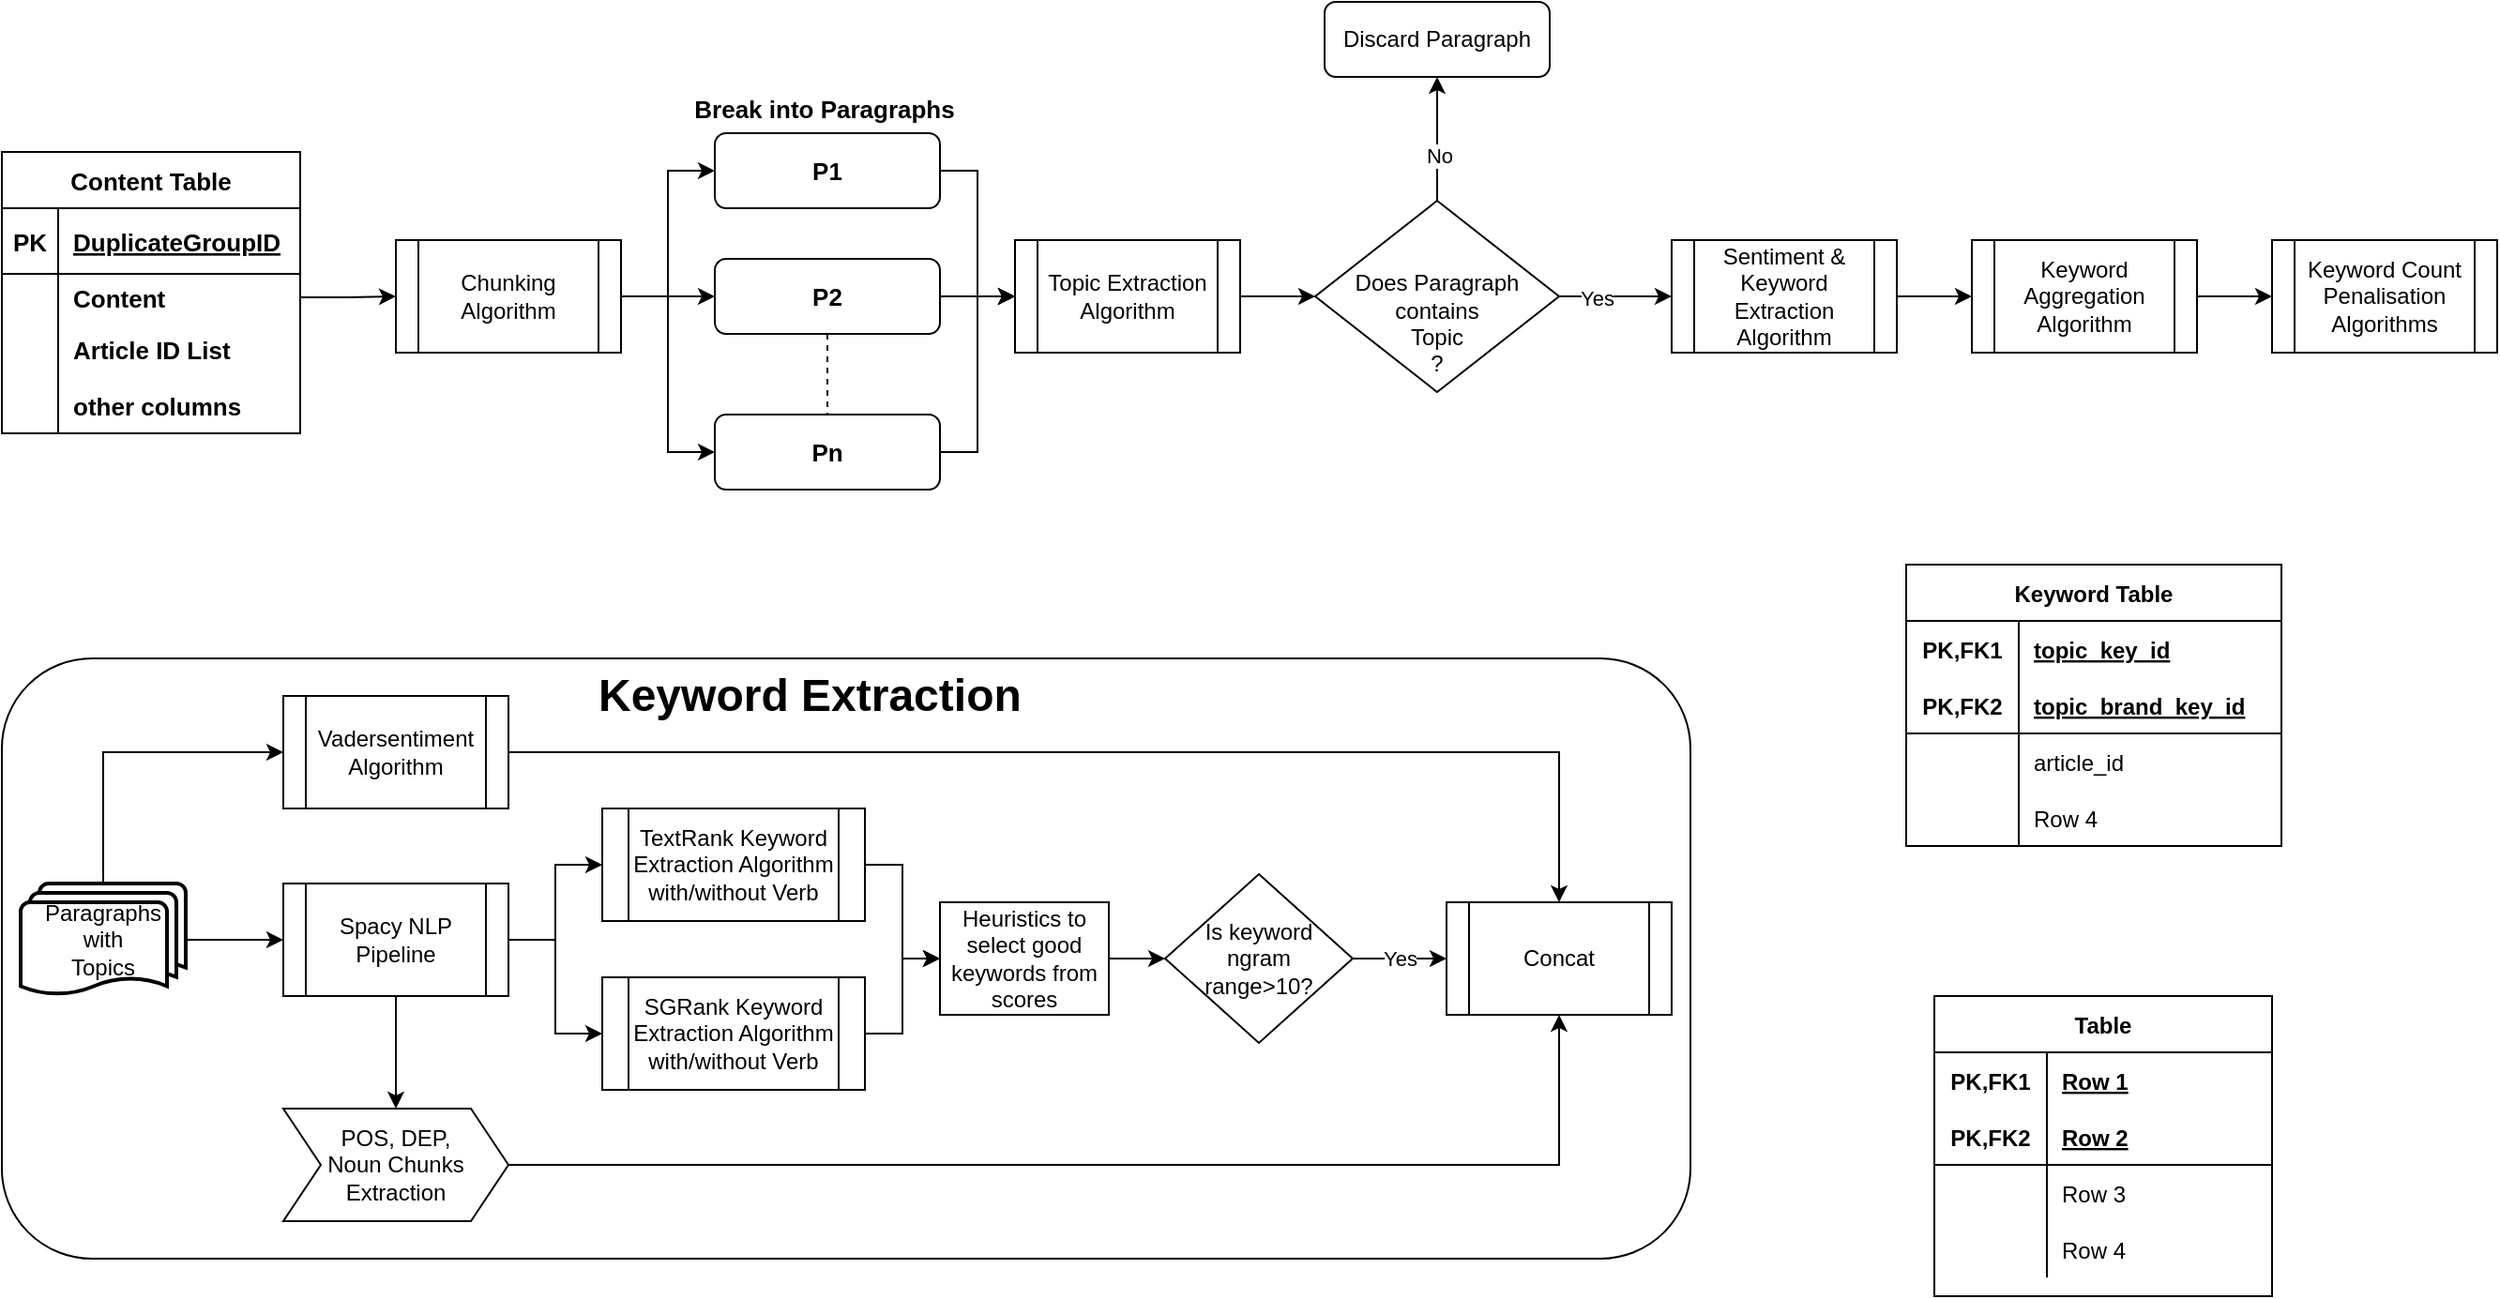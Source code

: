 <mxfile version="19.0.0" type="github">
  <diagram id="e7zzN5IPQSMmDOYIE2wS" name="Page-1">
    <mxGraphModel dx="3419" dy="1659" grid="1" gridSize="10" guides="1" tooltips="1" connect="1" arrows="1" fold="1" page="1" pageScale="1" pageWidth="850" pageHeight="1100" math="0" shadow="0">
      <root>
        <mxCell id="0" />
        <mxCell id="1" parent="0" />
        <mxCell id="L4XkyH18cuY4Jyip78m7-1" value="Content Table" style="shape=table;startSize=30;container=1;collapsible=1;childLayout=tableLayout;fixedRows=1;rowLines=0;fontStyle=1;align=center;resizeLast=1;fontSize=13;" vertex="1" parent="1">
          <mxGeometry x="-790" y="420" width="159" height="150" as="geometry" />
        </mxCell>
        <mxCell id="L4XkyH18cuY4Jyip78m7-2" value="" style="shape=tableRow;horizontal=0;startSize=0;swimlaneHead=0;swimlaneBody=0;fillColor=none;collapsible=0;dropTarget=0;points=[[0,0.5],[1,0.5]];portConstraint=eastwest;top=0;left=0;right=0;bottom=1;fontSize=13;fontStyle=1" vertex="1" parent="L4XkyH18cuY4Jyip78m7-1">
          <mxGeometry y="30" width="159" height="35" as="geometry" />
        </mxCell>
        <mxCell id="L4XkyH18cuY4Jyip78m7-3" value="PK" style="shape=partialRectangle;connectable=0;fillColor=none;top=0;left=0;bottom=0;right=0;fontStyle=1;overflow=hidden;fontSize=13;" vertex="1" parent="L4XkyH18cuY4Jyip78m7-2">
          <mxGeometry width="30" height="35" as="geometry">
            <mxRectangle width="30" height="35" as="alternateBounds" />
          </mxGeometry>
        </mxCell>
        <mxCell id="L4XkyH18cuY4Jyip78m7-4" value="DuplicateGroupID" style="shape=partialRectangle;connectable=0;fillColor=none;top=0;left=0;bottom=0;right=0;align=left;spacingLeft=6;fontStyle=5;overflow=hidden;fontSize=13;" vertex="1" parent="L4XkyH18cuY4Jyip78m7-2">
          <mxGeometry x="30" width="129" height="35" as="geometry">
            <mxRectangle width="129" height="35" as="alternateBounds" />
          </mxGeometry>
        </mxCell>
        <mxCell id="L4XkyH18cuY4Jyip78m7-5" value="" style="shape=tableRow;horizontal=0;startSize=0;swimlaneHead=0;swimlaneBody=0;fillColor=none;collapsible=0;dropTarget=0;points=[[0,0.5],[1,0.5]];portConstraint=eastwest;top=0;left=0;right=0;bottom=0;fontSize=13;fontStyle=1" vertex="1" parent="L4XkyH18cuY4Jyip78m7-1">
          <mxGeometry y="65" width="159" height="25" as="geometry" />
        </mxCell>
        <mxCell id="L4XkyH18cuY4Jyip78m7-6" value="" style="shape=partialRectangle;connectable=0;fillColor=none;top=0;left=0;bottom=0;right=0;editable=1;overflow=hidden;fontSize=13;fontStyle=1" vertex="1" parent="L4XkyH18cuY4Jyip78m7-5">
          <mxGeometry width="30" height="25" as="geometry">
            <mxRectangle width="30" height="25" as="alternateBounds" />
          </mxGeometry>
        </mxCell>
        <mxCell id="L4XkyH18cuY4Jyip78m7-7" value="Content " style="shape=partialRectangle;connectable=0;fillColor=none;top=0;left=0;bottom=0;right=0;align=left;spacingLeft=6;overflow=hidden;fontSize=13;fontStyle=1" vertex="1" parent="L4XkyH18cuY4Jyip78m7-5">
          <mxGeometry x="30" width="129" height="25" as="geometry">
            <mxRectangle width="129" height="25" as="alternateBounds" />
          </mxGeometry>
        </mxCell>
        <mxCell id="L4XkyH18cuY4Jyip78m7-8" value="" style="shape=tableRow;horizontal=0;startSize=0;swimlaneHead=0;swimlaneBody=0;fillColor=none;collapsible=0;dropTarget=0;points=[[0,0.5],[1,0.5]];portConstraint=eastwest;top=0;left=0;right=0;bottom=0;fontSize=13;fontStyle=1" vertex="1" parent="L4XkyH18cuY4Jyip78m7-1">
          <mxGeometry y="90" width="159" height="30" as="geometry" />
        </mxCell>
        <mxCell id="L4XkyH18cuY4Jyip78m7-9" value="" style="shape=partialRectangle;connectable=0;fillColor=none;top=0;left=0;bottom=0;right=0;editable=1;overflow=hidden;fontSize=13;fontStyle=1" vertex="1" parent="L4XkyH18cuY4Jyip78m7-8">
          <mxGeometry width="30" height="30" as="geometry">
            <mxRectangle width="30" height="30" as="alternateBounds" />
          </mxGeometry>
        </mxCell>
        <mxCell id="L4XkyH18cuY4Jyip78m7-10" value="Article ID List" style="shape=partialRectangle;connectable=0;fillColor=none;top=0;left=0;bottom=0;right=0;align=left;spacingLeft=6;overflow=hidden;fontSize=13;fontStyle=1" vertex="1" parent="L4XkyH18cuY4Jyip78m7-8">
          <mxGeometry x="30" width="129" height="30" as="geometry">
            <mxRectangle width="129" height="30" as="alternateBounds" />
          </mxGeometry>
        </mxCell>
        <mxCell id="L4XkyH18cuY4Jyip78m7-11" value="" style="shape=tableRow;horizontal=0;startSize=0;swimlaneHead=0;swimlaneBody=0;fillColor=none;collapsible=0;dropTarget=0;points=[[0,0.5],[1,0.5]];portConstraint=eastwest;top=0;left=0;right=0;bottom=0;fontSize=13;fontStyle=1" vertex="1" parent="L4XkyH18cuY4Jyip78m7-1">
          <mxGeometry y="120" width="159" height="30" as="geometry" />
        </mxCell>
        <mxCell id="L4XkyH18cuY4Jyip78m7-12" value="" style="shape=partialRectangle;connectable=0;fillColor=none;top=0;left=0;bottom=0;right=0;editable=1;overflow=hidden;fontSize=13;fontStyle=1" vertex="1" parent="L4XkyH18cuY4Jyip78m7-11">
          <mxGeometry width="30" height="30" as="geometry">
            <mxRectangle width="30" height="30" as="alternateBounds" />
          </mxGeometry>
        </mxCell>
        <mxCell id="L4XkyH18cuY4Jyip78m7-13" value="other columns" style="shape=partialRectangle;connectable=0;fillColor=none;top=0;left=0;bottom=0;right=0;align=left;spacingLeft=6;overflow=hidden;fontSize=13;fontStyle=1" vertex="1" parent="L4XkyH18cuY4Jyip78m7-11">
          <mxGeometry x="30" width="129" height="30" as="geometry">
            <mxRectangle width="129" height="30" as="alternateBounds" />
          </mxGeometry>
        </mxCell>
        <mxCell id="L4XkyH18cuY4Jyip78m7-14" style="edgeStyle=orthogonalEdgeStyle;rounded=0;orthogonalLoop=1;jettySize=auto;html=1;exitX=1;exitY=0.5;exitDx=0;exitDy=0;fontSize=13;fontStyle=1" edge="1" parent="L4XkyH18cuY4Jyip78m7-1" source="L4XkyH18cuY4Jyip78m7-2" target="L4XkyH18cuY4Jyip78m7-2">
          <mxGeometry relative="1" as="geometry" />
        </mxCell>
        <mxCell id="L4XkyH18cuY4Jyip78m7-23" style="edgeStyle=orthogonalEdgeStyle;rounded=0;orthogonalLoop=1;jettySize=auto;html=1;exitX=1;exitY=0.5;exitDx=0;exitDy=0;" edge="1" parent="1" source="L4XkyH18cuY4Jyip78m7-15" target="L4XkyH18cuY4Jyip78m7-20">
          <mxGeometry relative="1" as="geometry" />
        </mxCell>
        <mxCell id="L4XkyH18cuY4Jyip78m7-32" style="edgeStyle=orthogonalEdgeStyle;rounded=0;orthogonalLoop=1;jettySize=auto;html=1;exitX=1;exitY=0.5;exitDx=0;exitDy=0;entryX=0;entryY=0.5;entryDx=0;entryDy=0;endArrow=classic;endFill=1;" edge="1" parent="1" source="L4XkyH18cuY4Jyip78m7-15" target="L4XkyH18cuY4Jyip78m7-19">
          <mxGeometry relative="1" as="geometry" />
        </mxCell>
        <mxCell id="L4XkyH18cuY4Jyip78m7-33" style="edgeStyle=orthogonalEdgeStyle;rounded=0;orthogonalLoop=1;jettySize=auto;html=1;exitX=1;exitY=0.5;exitDx=0;exitDy=0;entryX=0;entryY=0.5;entryDx=0;entryDy=0;endArrow=classic;endFill=1;" edge="1" parent="1" source="L4XkyH18cuY4Jyip78m7-15" target="L4XkyH18cuY4Jyip78m7-21">
          <mxGeometry relative="1" as="geometry" />
        </mxCell>
        <mxCell id="L4XkyH18cuY4Jyip78m7-15" value="Chunking Algorithm" style="shape=process;whiteSpace=wrap;html=1;backgroundOutline=1;" vertex="1" parent="1">
          <mxGeometry x="-580" y="467" width="120" height="60" as="geometry" />
        </mxCell>
        <mxCell id="L4XkyH18cuY4Jyip78m7-18" style="edgeStyle=orthogonalEdgeStyle;rounded=0;orthogonalLoop=1;jettySize=auto;html=1;exitX=1;exitY=0.5;exitDx=0;exitDy=0;" edge="1" parent="1" source="L4XkyH18cuY4Jyip78m7-5" target="L4XkyH18cuY4Jyip78m7-15">
          <mxGeometry relative="1" as="geometry" />
        </mxCell>
        <mxCell id="L4XkyH18cuY4Jyip78m7-26" style="edgeStyle=orthogonalEdgeStyle;rounded=0;orthogonalLoop=1;jettySize=auto;html=1;exitX=1;exitY=0.5;exitDx=0;exitDy=0;entryX=0;entryY=0.5;entryDx=0;entryDy=0;endArrow=classic;endFill=1;" edge="1" parent="1" source="L4XkyH18cuY4Jyip78m7-19" target="L4XkyH18cuY4Jyip78m7-25">
          <mxGeometry relative="1" as="geometry" />
        </mxCell>
        <mxCell id="L4XkyH18cuY4Jyip78m7-19" value="P1" style="rounded=1;whiteSpace=wrap;html=1;fontStyle=1;fontSize=13;" vertex="1" parent="1">
          <mxGeometry x="-410" y="410" width="120" height="40" as="geometry" />
        </mxCell>
        <mxCell id="L4XkyH18cuY4Jyip78m7-24" style="edgeStyle=orthogonalEdgeStyle;rounded=0;orthogonalLoop=1;jettySize=auto;html=1;exitX=0.5;exitY=1;exitDx=0;exitDy=0;entryX=0.5;entryY=0;entryDx=0;entryDy=0;dashed=1;endArrow=none;endFill=0;" edge="1" parent="1" source="L4XkyH18cuY4Jyip78m7-20" target="L4XkyH18cuY4Jyip78m7-21">
          <mxGeometry relative="1" as="geometry" />
        </mxCell>
        <mxCell id="L4XkyH18cuY4Jyip78m7-27" style="edgeStyle=orthogonalEdgeStyle;rounded=0;orthogonalLoop=1;jettySize=auto;html=1;exitX=1;exitY=0.5;exitDx=0;exitDy=0;entryX=0;entryY=0.5;entryDx=0;entryDy=0;endArrow=classic;endFill=1;" edge="1" parent="1" source="L4XkyH18cuY4Jyip78m7-20" target="L4XkyH18cuY4Jyip78m7-25">
          <mxGeometry relative="1" as="geometry" />
        </mxCell>
        <mxCell id="L4XkyH18cuY4Jyip78m7-20" value="P2" style="rounded=1;whiteSpace=wrap;html=1;fontStyle=1;fontSize=13;" vertex="1" parent="1">
          <mxGeometry x="-410" y="477" width="120" height="40" as="geometry" />
        </mxCell>
        <mxCell id="L4XkyH18cuY4Jyip78m7-28" style="edgeStyle=orthogonalEdgeStyle;rounded=0;orthogonalLoop=1;jettySize=auto;html=1;exitX=1;exitY=0.5;exitDx=0;exitDy=0;entryX=0;entryY=0.5;entryDx=0;entryDy=0;endArrow=classic;endFill=1;" edge="1" parent="1" source="L4XkyH18cuY4Jyip78m7-21" target="L4XkyH18cuY4Jyip78m7-25">
          <mxGeometry relative="1" as="geometry" />
        </mxCell>
        <mxCell id="L4XkyH18cuY4Jyip78m7-21" value="Pn" style="rounded=1;whiteSpace=wrap;html=1;fontStyle=1;fontSize=13;" vertex="1" parent="1">
          <mxGeometry x="-410" y="560" width="120" height="40" as="geometry" />
        </mxCell>
        <mxCell id="L4XkyH18cuY4Jyip78m7-22" value="&lt;font style=&quot;font-size: 13px;&quot;&gt;Break into Paragraphs&lt;/font&gt;" style="edgeLabel;html=1;align=center;verticalAlign=middle;resizable=0;points=[];fontStyle=1" vertex="1" connectable="0" parent="1">
          <mxGeometry x="-350" y="370" as="geometry">
            <mxPoint x="-2" y="27" as="offset" />
          </mxGeometry>
        </mxCell>
        <mxCell id="L4XkyH18cuY4Jyip78m7-31" style="edgeStyle=orthogonalEdgeStyle;rounded=0;orthogonalLoop=1;jettySize=auto;html=1;exitX=1;exitY=0.5;exitDx=0;exitDy=0;entryX=0;entryY=0.5;entryDx=0;entryDy=0;endArrow=classic;endFill=1;" edge="1" parent="1" source="L4XkyH18cuY4Jyip78m7-25" target="L4XkyH18cuY4Jyip78m7-30">
          <mxGeometry relative="1" as="geometry" />
        </mxCell>
        <mxCell id="L4XkyH18cuY4Jyip78m7-25" value="Topic Extraction Algorithm" style="shape=process;whiteSpace=wrap;html=1;backgroundOutline=1;" vertex="1" parent="1">
          <mxGeometry x="-250" y="467" width="120" height="60" as="geometry" />
        </mxCell>
        <mxCell id="L4XkyH18cuY4Jyip78m7-36" style="edgeStyle=orthogonalEdgeStyle;rounded=0;orthogonalLoop=1;jettySize=auto;html=1;exitX=0.5;exitY=0;exitDx=0;exitDy=0;entryX=0.5;entryY=1;entryDx=0;entryDy=0;endArrow=classic;endFill=1;" edge="1" parent="1" source="L4XkyH18cuY4Jyip78m7-30" target="L4XkyH18cuY4Jyip78m7-35">
          <mxGeometry relative="1" as="geometry" />
        </mxCell>
        <mxCell id="L4XkyH18cuY4Jyip78m7-37" value="No" style="edgeLabel;html=1;align=center;verticalAlign=middle;resizable=0;points=[];" vertex="1" connectable="0" parent="L4XkyH18cuY4Jyip78m7-36">
          <mxGeometry x="-0.273" y="-1" relative="1" as="geometry">
            <mxPoint as="offset" />
          </mxGeometry>
        </mxCell>
        <mxCell id="L4XkyH18cuY4Jyip78m7-39" style="edgeStyle=orthogonalEdgeStyle;rounded=0;orthogonalLoop=1;jettySize=auto;html=1;exitX=1;exitY=0.5;exitDx=0;exitDy=0;entryX=0;entryY=0.5;entryDx=0;entryDy=0;endArrow=classic;endFill=1;" edge="1" parent="1" source="L4XkyH18cuY4Jyip78m7-30" target="L4XkyH18cuY4Jyip78m7-38">
          <mxGeometry relative="1" as="geometry" />
        </mxCell>
        <mxCell id="L4XkyH18cuY4Jyip78m7-56" value="Yes" style="edgeLabel;html=1;align=center;verticalAlign=middle;resizable=0;points=[];" vertex="1" connectable="0" parent="L4XkyH18cuY4Jyip78m7-39">
          <mxGeometry x="-0.333" y="-1" relative="1" as="geometry">
            <mxPoint as="offset" />
          </mxGeometry>
        </mxCell>
        <mxCell id="L4XkyH18cuY4Jyip78m7-30" value="&lt;br&gt;&lt;br&gt;Does Paragraph&lt;br&gt;contains&lt;br&gt;Topic&lt;br&gt;?" style="rhombus;whiteSpace=wrap;html=1;" vertex="1" parent="1">
          <mxGeometry x="-90" y="446" width="130" height="102" as="geometry" />
        </mxCell>
        <mxCell id="L4XkyH18cuY4Jyip78m7-35" value="Discard Paragraph" style="rounded=1;whiteSpace=wrap;html=1;" vertex="1" parent="1">
          <mxGeometry x="-85" y="340" width="120" height="40" as="geometry" />
        </mxCell>
        <mxCell id="L4XkyH18cuY4Jyip78m7-129" style="edgeStyle=orthogonalEdgeStyle;rounded=0;orthogonalLoop=1;jettySize=auto;html=1;exitX=1;exitY=0.5;exitDx=0;exitDy=0;entryX=0;entryY=0.5;entryDx=0;entryDy=0;endArrow=classic;endFill=1;" edge="1" parent="1" source="L4XkyH18cuY4Jyip78m7-38" target="L4XkyH18cuY4Jyip78m7-99">
          <mxGeometry relative="1" as="geometry" />
        </mxCell>
        <mxCell id="L4XkyH18cuY4Jyip78m7-38" value="Sentiment &amp;amp; Keyword Extraction&lt;br&gt;Algorithm" style="shape=process;whiteSpace=wrap;html=1;backgroundOutline=1;" vertex="1" parent="1">
          <mxGeometry x="100" y="467" width="120" height="60" as="geometry" />
        </mxCell>
        <mxCell id="L4XkyH18cuY4Jyip78m7-54" value="" style="rounded=1;whiteSpace=wrap;html=1;" vertex="1" parent="1">
          <mxGeometry x="-790" y="690" width="900" height="320" as="geometry" />
        </mxCell>
        <mxCell id="L4XkyH18cuY4Jyip78m7-65" style="edgeStyle=orthogonalEdgeStyle;rounded=0;orthogonalLoop=1;jettySize=auto;html=1;exitX=0.5;exitY=0;exitDx=0;exitDy=0;exitPerimeter=0;entryX=0;entryY=0.5;entryDx=0;entryDy=0;endArrow=classic;endFill=1;" edge="1" parent="1" source="L4XkyH18cuY4Jyip78m7-57" target="L4XkyH18cuY4Jyip78m7-64">
          <mxGeometry relative="1" as="geometry" />
        </mxCell>
        <mxCell id="L4XkyH18cuY4Jyip78m7-78" style="edgeStyle=orthogonalEdgeStyle;rounded=0;orthogonalLoop=1;jettySize=auto;html=1;exitX=1;exitY=0.5;exitDx=0;exitDy=0;exitPerimeter=0;endArrow=classic;endFill=1;" edge="1" parent="1" source="L4XkyH18cuY4Jyip78m7-57" target="L4XkyH18cuY4Jyip78m7-66">
          <mxGeometry relative="1" as="geometry" />
        </mxCell>
        <mxCell id="L4XkyH18cuY4Jyip78m7-57" value="Paragraphs with&lt;br&gt;Topics" style="strokeWidth=2;html=1;shape=mxgraph.flowchart.multi-document;whiteSpace=wrap;" vertex="1" parent="1">
          <mxGeometry x="-780" y="810" width="88" height="60" as="geometry" />
        </mxCell>
        <mxCell id="L4XkyH18cuY4Jyip78m7-109" style="edgeStyle=orthogonalEdgeStyle;rounded=0;orthogonalLoop=1;jettySize=auto;html=1;exitX=1;exitY=0.5;exitDx=0;exitDy=0;entryX=0.5;entryY=0;entryDx=0;entryDy=0;endArrow=classic;endFill=1;" edge="1" parent="1" source="L4XkyH18cuY4Jyip78m7-64" target="L4XkyH18cuY4Jyip78m7-105">
          <mxGeometry relative="1" as="geometry" />
        </mxCell>
        <mxCell id="L4XkyH18cuY4Jyip78m7-64" value="&lt;span style=&quot;&quot;&gt;Vadersentiment&lt;/span&gt;&lt;br style=&quot;&quot;&gt;&lt;span style=&quot;&quot;&gt;Algorithm&lt;/span&gt;" style="shape=process;whiteSpace=wrap;html=1;backgroundOutline=1;" vertex="1" parent="1">
          <mxGeometry x="-640" y="710" width="120" height="60" as="geometry" />
        </mxCell>
        <mxCell id="L4XkyH18cuY4Jyip78m7-79" style="edgeStyle=orthogonalEdgeStyle;rounded=0;orthogonalLoop=1;jettySize=auto;html=1;exitX=1;exitY=0.5;exitDx=0;exitDy=0;entryX=0;entryY=0.5;entryDx=0;entryDy=0;endArrow=classic;endFill=1;" edge="1" parent="1" source="L4XkyH18cuY4Jyip78m7-66" target="L4XkyH18cuY4Jyip78m7-69">
          <mxGeometry relative="1" as="geometry" />
        </mxCell>
        <mxCell id="L4XkyH18cuY4Jyip78m7-81" style="edgeStyle=orthogonalEdgeStyle;rounded=0;orthogonalLoop=1;jettySize=auto;html=1;exitX=1;exitY=0.5;exitDx=0;exitDy=0;endArrow=classic;endFill=1;" edge="1" parent="1" source="L4XkyH18cuY4Jyip78m7-66" target="L4XkyH18cuY4Jyip78m7-80">
          <mxGeometry relative="1" as="geometry" />
        </mxCell>
        <mxCell id="L4XkyH18cuY4Jyip78m7-85" style="edgeStyle=orthogonalEdgeStyle;rounded=0;orthogonalLoop=1;jettySize=auto;html=1;exitX=0.5;exitY=1;exitDx=0;exitDy=0;entryX=0.5;entryY=0;entryDx=0;entryDy=0;endArrow=classic;endFill=1;" edge="1" parent="1" source="L4XkyH18cuY4Jyip78m7-66" target="L4XkyH18cuY4Jyip78m7-74">
          <mxGeometry relative="1" as="geometry" />
        </mxCell>
        <mxCell id="L4XkyH18cuY4Jyip78m7-66" value="Spacy NLP&lt;br&gt;Pipeline" style="shape=process;whiteSpace=wrap;html=1;backgroundOutline=1;" vertex="1" parent="1">
          <mxGeometry x="-640" y="810" width="120" height="60" as="geometry" />
        </mxCell>
        <mxCell id="L4XkyH18cuY4Jyip78m7-84" style="edgeStyle=orthogonalEdgeStyle;rounded=0;orthogonalLoop=1;jettySize=auto;html=1;exitX=1;exitY=0.5;exitDx=0;exitDy=0;endArrow=classic;endFill=1;" edge="1" parent="1" source="L4XkyH18cuY4Jyip78m7-69" target="L4XkyH18cuY4Jyip78m7-82">
          <mxGeometry relative="1" as="geometry" />
        </mxCell>
        <mxCell id="L4XkyH18cuY4Jyip78m7-69" value="TextRank Keyword Extraction Algorithm&lt;br&gt;with/without Verb" style="shape=process;whiteSpace=wrap;html=1;backgroundOutline=1;" vertex="1" parent="1">
          <mxGeometry x="-470" y="770" width="140" height="60" as="geometry" />
        </mxCell>
        <mxCell id="L4XkyH18cuY4Jyip78m7-108" style="edgeStyle=orthogonalEdgeStyle;rounded=0;orthogonalLoop=1;jettySize=auto;html=1;exitX=1;exitY=0.5;exitDx=0;exitDy=0;entryX=0.5;entryY=1;entryDx=0;entryDy=0;endArrow=classic;endFill=1;" edge="1" parent="1" source="L4XkyH18cuY4Jyip78m7-74" target="L4XkyH18cuY4Jyip78m7-105">
          <mxGeometry relative="1" as="geometry" />
        </mxCell>
        <mxCell id="L4XkyH18cuY4Jyip78m7-74" value="POS, DEP, &lt;br&gt;Noun Chunks&lt;br&gt;Extraction" style="shape=step;perimeter=stepPerimeter;whiteSpace=wrap;html=1;fixedSize=1;" vertex="1" parent="1">
          <mxGeometry x="-640" y="930" width="120" height="60" as="geometry" />
        </mxCell>
        <mxCell id="L4XkyH18cuY4Jyip78m7-83" style="edgeStyle=orthogonalEdgeStyle;rounded=0;orthogonalLoop=1;jettySize=auto;html=1;exitX=1;exitY=0.5;exitDx=0;exitDy=0;entryX=0;entryY=0.5;entryDx=0;entryDy=0;endArrow=classic;endFill=1;" edge="1" parent="1" source="L4XkyH18cuY4Jyip78m7-80" target="L4XkyH18cuY4Jyip78m7-82">
          <mxGeometry relative="1" as="geometry" />
        </mxCell>
        <mxCell id="L4XkyH18cuY4Jyip78m7-80" value="&lt;span style=&quot;&quot;&gt;SGRank Keyword Extraction Algorithm&lt;/span&gt;&lt;br style=&quot;&quot;&gt;&lt;span style=&quot;&quot;&gt;with/without Verb&lt;/span&gt;" style="shape=process;whiteSpace=wrap;html=1;backgroundOutline=1;" vertex="1" parent="1">
          <mxGeometry x="-470" y="860" width="140" height="60" as="geometry" />
        </mxCell>
        <mxCell id="L4XkyH18cuY4Jyip78m7-102" style="edgeStyle=orthogonalEdgeStyle;rounded=0;orthogonalLoop=1;jettySize=auto;html=1;exitX=1;exitY=0.5;exitDx=0;exitDy=0;entryX=0;entryY=0.5;entryDx=0;entryDy=0;endArrow=classic;endFill=1;" edge="1" parent="1" source="L4XkyH18cuY4Jyip78m7-82" target="L4XkyH18cuY4Jyip78m7-101">
          <mxGeometry relative="1" as="geometry" />
        </mxCell>
        <mxCell id="L4XkyH18cuY4Jyip78m7-82" value="Heuristics to select good keywords from scores" style="whiteSpace=wrap;html=1;" vertex="1" parent="1">
          <mxGeometry x="-290" y="820" width="90" height="60" as="geometry" />
        </mxCell>
        <mxCell id="L4XkyH18cuY4Jyip78m7-128" style="edgeStyle=orthogonalEdgeStyle;rounded=0;orthogonalLoop=1;jettySize=auto;html=1;exitX=1;exitY=0.5;exitDx=0;exitDy=0;entryX=0;entryY=0.5;entryDx=0;entryDy=0;endArrow=classic;endFill=1;" edge="1" parent="1" source="L4XkyH18cuY4Jyip78m7-99" target="L4XkyH18cuY4Jyip78m7-127">
          <mxGeometry relative="1" as="geometry" />
        </mxCell>
        <mxCell id="L4XkyH18cuY4Jyip78m7-99" value="Keyword Aggregation Algorithm" style="shape=process;whiteSpace=wrap;html=1;backgroundOutline=1;" vertex="1" parent="1">
          <mxGeometry x="260" y="467" width="120" height="60" as="geometry" />
        </mxCell>
        <mxCell id="L4XkyH18cuY4Jyip78m7-106" style="edgeStyle=orthogonalEdgeStyle;rounded=0;orthogonalLoop=1;jettySize=auto;html=1;exitX=1;exitY=0.5;exitDx=0;exitDy=0;entryX=0;entryY=0.5;entryDx=0;entryDy=0;endArrow=classic;endFill=1;" edge="1" parent="1" source="L4XkyH18cuY4Jyip78m7-101" target="L4XkyH18cuY4Jyip78m7-105">
          <mxGeometry relative="1" as="geometry" />
        </mxCell>
        <mxCell id="L4XkyH18cuY4Jyip78m7-107" value="Yes" style="edgeLabel;html=1;align=center;verticalAlign=middle;resizable=0;points=[];" vertex="1" connectable="0" parent="L4XkyH18cuY4Jyip78m7-106">
          <mxGeometry relative="1" as="geometry">
            <mxPoint as="offset" />
          </mxGeometry>
        </mxCell>
        <mxCell id="L4XkyH18cuY4Jyip78m7-101" value="Is keyword&lt;br&gt;ngram&lt;br&gt;range&amp;gt;10?" style="rhombus;whiteSpace=wrap;html=1;" vertex="1" parent="1">
          <mxGeometry x="-170" y="805" width="100" height="90" as="geometry" />
        </mxCell>
        <mxCell id="L4XkyH18cuY4Jyip78m7-105" value="Concat" style="shape=process;whiteSpace=wrap;html=1;backgroundOutline=1;" vertex="1" parent="1">
          <mxGeometry x="-20" y="820" width="120" height="60" as="geometry" />
        </mxCell>
        <mxCell id="L4XkyH18cuY4Jyip78m7-111" value="&lt;h1&gt;Keyword Extraction&lt;/h1&gt;" style="text;html=1;strokeColor=none;fillColor=none;spacing=5;spacingTop=-20;whiteSpace=wrap;overflow=hidden;rounded=0;" vertex="1" parent="1">
          <mxGeometry x="-477.5" y="690" width="275" height="40" as="geometry" />
        </mxCell>
        <mxCell id="L4XkyH18cuY4Jyip78m7-113" value="Keyword Table" style="shape=table;startSize=30;container=1;collapsible=1;childLayout=tableLayout;fixedRows=1;rowLines=0;fontStyle=1;align=center;resizeLast=1;" vertex="1" parent="1">
          <mxGeometry x="225" y="640" width="200" height="150" as="geometry">
            <mxRectangle x="220" y="600" width="120" height="30" as="alternateBounds" />
          </mxGeometry>
        </mxCell>
        <mxCell id="L4XkyH18cuY4Jyip78m7-114" value="" style="shape=tableRow;horizontal=0;startSize=0;swimlaneHead=0;swimlaneBody=0;fillColor=none;collapsible=0;dropTarget=0;points=[[0,0.5],[1,0.5]];portConstraint=eastwest;top=0;left=0;right=0;bottom=0;" vertex="1" parent="L4XkyH18cuY4Jyip78m7-113">
          <mxGeometry y="30" width="200" height="30" as="geometry" />
        </mxCell>
        <mxCell id="L4XkyH18cuY4Jyip78m7-115" value="PK,FK1" style="shape=partialRectangle;connectable=0;fillColor=none;top=0;left=0;bottom=0;right=0;fontStyle=1;overflow=hidden;" vertex="1" parent="L4XkyH18cuY4Jyip78m7-114">
          <mxGeometry width="60" height="30" as="geometry">
            <mxRectangle width="60" height="30" as="alternateBounds" />
          </mxGeometry>
        </mxCell>
        <mxCell id="L4XkyH18cuY4Jyip78m7-116" value="topic_key_id" style="shape=partialRectangle;connectable=0;fillColor=none;top=0;left=0;bottom=0;right=0;align=left;spacingLeft=6;fontStyle=5;overflow=hidden;" vertex="1" parent="L4XkyH18cuY4Jyip78m7-114">
          <mxGeometry x="60" width="140" height="30" as="geometry">
            <mxRectangle width="140" height="30" as="alternateBounds" />
          </mxGeometry>
        </mxCell>
        <mxCell id="L4XkyH18cuY4Jyip78m7-117" value="" style="shape=tableRow;horizontal=0;startSize=0;swimlaneHead=0;swimlaneBody=0;fillColor=none;collapsible=0;dropTarget=0;points=[[0,0.5],[1,0.5]];portConstraint=eastwest;top=0;left=0;right=0;bottom=1;" vertex="1" parent="L4XkyH18cuY4Jyip78m7-113">
          <mxGeometry y="60" width="200" height="30" as="geometry" />
        </mxCell>
        <mxCell id="L4XkyH18cuY4Jyip78m7-118" value="PK,FK2" style="shape=partialRectangle;connectable=0;fillColor=none;top=0;left=0;bottom=0;right=0;fontStyle=1;overflow=hidden;" vertex="1" parent="L4XkyH18cuY4Jyip78m7-117">
          <mxGeometry width="60" height="30" as="geometry">
            <mxRectangle width="60" height="30" as="alternateBounds" />
          </mxGeometry>
        </mxCell>
        <mxCell id="L4XkyH18cuY4Jyip78m7-119" value="topic_brand_key_id" style="shape=partialRectangle;connectable=0;fillColor=none;top=0;left=0;bottom=0;right=0;align=left;spacingLeft=6;fontStyle=5;overflow=hidden;" vertex="1" parent="L4XkyH18cuY4Jyip78m7-117">
          <mxGeometry x="60" width="140" height="30" as="geometry">
            <mxRectangle width="140" height="30" as="alternateBounds" />
          </mxGeometry>
        </mxCell>
        <mxCell id="L4XkyH18cuY4Jyip78m7-120" value="" style="shape=tableRow;horizontal=0;startSize=0;swimlaneHead=0;swimlaneBody=0;fillColor=none;collapsible=0;dropTarget=0;points=[[0,0.5],[1,0.5]];portConstraint=eastwest;top=0;left=0;right=0;bottom=0;" vertex="1" parent="L4XkyH18cuY4Jyip78m7-113">
          <mxGeometry y="90" width="200" height="30" as="geometry" />
        </mxCell>
        <mxCell id="L4XkyH18cuY4Jyip78m7-121" value="" style="shape=partialRectangle;connectable=0;fillColor=none;top=0;left=0;bottom=0;right=0;editable=1;overflow=hidden;" vertex="1" parent="L4XkyH18cuY4Jyip78m7-120">
          <mxGeometry width="60" height="30" as="geometry">
            <mxRectangle width="60" height="30" as="alternateBounds" />
          </mxGeometry>
        </mxCell>
        <mxCell id="L4XkyH18cuY4Jyip78m7-122" value="article_id" style="shape=partialRectangle;connectable=0;fillColor=none;top=0;left=0;bottom=0;right=0;align=left;spacingLeft=6;overflow=hidden;" vertex="1" parent="L4XkyH18cuY4Jyip78m7-120">
          <mxGeometry x="60" width="140" height="30" as="geometry">
            <mxRectangle width="140" height="30" as="alternateBounds" />
          </mxGeometry>
        </mxCell>
        <mxCell id="L4XkyH18cuY4Jyip78m7-123" value="" style="shape=tableRow;horizontal=0;startSize=0;swimlaneHead=0;swimlaneBody=0;fillColor=none;collapsible=0;dropTarget=0;points=[[0,0.5],[1,0.5]];portConstraint=eastwest;top=0;left=0;right=0;bottom=0;" vertex="1" parent="L4XkyH18cuY4Jyip78m7-113">
          <mxGeometry y="120" width="200" height="30" as="geometry" />
        </mxCell>
        <mxCell id="L4XkyH18cuY4Jyip78m7-124" value="" style="shape=partialRectangle;connectable=0;fillColor=none;top=0;left=0;bottom=0;right=0;editable=1;overflow=hidden;" vertex="1" parent="L4XkyH18cuY4Jyip78m7-123">
          <mxGeometry width="60" height="30" as="geometry">
            <mxRectangle width="60" height="30" as="alternateBounds" />
          </mxGeometry>
        </mxCell>
        <mxCell id="L4XkyH18cuY4Jyip78m7-125" value="Row 4" style="shape=partialRectangle;connectable=0;fillColor=none;top=0;left=0;bottom=0;right=0;align=left;spacingLeft=6;overflow=hidden;" vertex="1" parent="L4XkyH18cuY4Jyip78m7-123">
          <mxGeometry x="60" width="140" height="30" as="geometry">
            <mxRectangle width="140" height="30" as="alternateBounds" />
          </mxGeometry>
        </mxCell>
        <mxCell id="L4XkyH18cuY4Jyip78m7-127" value="Keyword Count Penalisation Algorithms" style="shape=process;whiteSpace=wrap;html=1;backgroundOutline=1;" vertex="1" parent="1">
          <mxGeometry x="420" y="467" width="120" height="60" as="geometry" />
        </mxCell>
        <mxCell id="L4XkyH18cuY4Jyip78m7-133" value="Table" style="shape=table;startSize=30;container=1;collapsible=1;childLayout=tableLayout;fixedRows=1;rowLines=0;fontStyle=1;align=center;resizeLast=1;" vertex="1" parent="1">
          <mxGeometry x="240" y="870" width="180" height="160" as="geometry" />
        </mxCell>
        <mxCell id="L4XkyH18cuY4Jyip78m7-134" value="" style="shape=tableRow;horizontal=0;startSize=0;swimlaneHead=0;swimlaneBody=0;fillColor=none;collapsible=0;dropTarget=0;points=[[0,0.5],[1,0.5]];portConstraint=eastwest;top=0;left=0;right=0;bottom=0;" vertex="1" parent="L4XkyH18cuY4Jyip78m7-133">
          <mxGeometry y="30" width="180" height="30" as="geometry" />
        </mxCell>
        <mxCell id="L4XkyH18cuY4Jyip78m7-135" value="PK,FK1" style="shape=partialRectangle;connectable=0;fillColor=none;top=0;left=0;bottom=0;right=0;fontStyle=1;overflow=hidden;" vertex="1" parent="L4XkyH18cuY4Jyip78m7-134">
          <mxGeometry width="60" height="30" as="geometry">
            <mxRectangle width="60" height="30" as="alternateBounds" />
          </mxGeometry>
        </mxCell>
        <mxCell id="L4XkyH18cuY4Jyip78m7-136" value="Row 1" style="shape=partialRectangle;connectable=0;fillColor=none;top=0;left=0;bottom=0;right=0;align=left;spacingLeft=6;fontStyle=5;overflow=hidden;" vertex="1" parent="L4XkyH18cuY4Jyip78m7-134">
          <mxGeometry x="60" width="120" height="30" as="geometry">
            <mxRectangle width="120" height="30" as="alternateBounds" />
          </mxGeometry>
        </mxCell>
        <mxCell id="L4XkyH18cuY4Jyip78m7-137" value="" style="shape=tableRow;horizontal=0;startSize=0;swimlaneHead=0;swimlaneBody=0;fillColor=none;collapsible=0;dropTarget=0;points=[[0,0.5],[1,0.5]];portConstraint=eastwest;top=0;left=0;right=0;bottom=1;" vertex="1" parent="L4XkyH18cuY4Jyip78m7-133">
          <mxGeometry y="60" width="180" height="30" as="geometry" />
        </mxCell>
        <mxCell id="L4XkyH18cuY4Jyip78m7-138" value="PK,FK2" style="shape=partialRectangle;connectable=0;fillColor=none;top=0;left=0;bottom=0;right=0;fontStyle=1;overflow=hidden;" vertex="1" parent="L4XkyH18cuY4Jyip78m7-137">
          <mxGeometry width="60" height="30" as="geometry">
            <mxRectangle width="60" height="30" as="alternateBounds" />
          </mxGeometry>
        </mxCell>
        <mxCell id="L4XkyH18cuY4Jyip78m7-139" value="Row 2" style="shape=partialRectangle;connectable=0;fillColor=none;top=0;left=0;bottom=0;right=0;align=left;spacingLeft=6;fontStyle=5;overflow=hidden;" vertex="1" parent="L4XkyH18cuY4Jyip78m7-137">
          <mxGeometry x="60" width="120" height="30" as="geometry">
            <mxRectangle width="120" height="30" as="alternateBounds" />
          </mxGeometry>
        </mxCell>
        <mxCell id="L4XkyH18cuY4Jyip78m7-140" value="" style="shape=tableRow;horizontal=0;startSize=0;swimlaneHead=0;swimlaneBody=0;fillColor=none;collapsible=0;dropTarget=0;points=[[0,0.5],[1,0.5]];portConstraint=eastwest;top=0;left=0;right=0;bottom=0;" vertex="1" parent="L4XkyH18cuY4Jyip78m7-133">
          <mxGeometry y="90" width="180" height="30" as="geometry" />
        </mxCell>
        <mxCell id="L4XkyH18cuY4Jyip78m7-141" value="" style="shape=partialRectangle;connectable=0;fillColor=none;top=0;left=0;bottom=0;right=0;editable=1;overflow=hidden;" vertex="1" parent="L4XkyH18cuY4Jyip78m7-140">
          <mxGeometry width="60" height="30" as="geometry">
            <mxRectangle width="60" height="30" as="alternateBounds" />
          </mxGeometry>
        </mxCell>
        <mxCell id="L4XkyH18cuY4Jyip78m7-142" value="Row 3" style="shape=partialRectangle;connectable=0;fillColor=none;top=0;left=0;bottom=0;right=0;align=left;spacingLeft=6;overflow=hidden;" vertex="1" parent="L4XkyH18cuY4Jyip78m7-140">
          <mxGeometry x="60" width="120" height="30" as="geometry">
            <mxRectangle width="120" height="30" as="alternateBounds" />
          </mxGeometry>
        </mxCell>
        <mxCell id="L4XkyH18cuY4Jyip78m7-143" value="" style="shape=tableRow;horizontal=0;startSize=0;swimlaneHead=0;swimlaneBody=0;fillColor=none;collapsible=0;dropTarget=0;points=[[0,0.5],[1,0.5]];portConstraint=eastwest;top=0;left=0;right=0;bottom=0;" vertex="1" parent="L4XkyH18cuY4Jyip78m7-133">
          <mxGeometry y="120" width="180" height="30" as="geometry" />
        </mxCell>
        <mxCell id="L4XkyH18cuY4Jyip78m7-144" value="" style="shape=partialRectangle;connectable=0;fillColor=none;top=0;left=0;bottom=0;right=0;editable=1;overflow=hidden;" vertex="1" parent="L4XkyH18cuY4Jyip78m7-143">
          <mxGeometry width="60" height="30" as="geometry">
            <mxRectangle width="60" height="30" as="alternateBounds" />
          </mxGeometry>
        </mxCell>
        <mxCell id="L4XkyH18cuY4Jyip78m7-145" value="Row 4" style="shape=partialRectangle;connectable=0;fillColor=none;top=0;left=0;bottom=0;right=0;align=left;spacingLeft=6;overflow=hidden;" vertex="1" parent="L4XkyH18cuY4Jyip78m7-143">
          <mxGeometry x="60" width="120" height="30" as="geometry">
            <mxRectangle width="120" height="30" as="alternateBounds" />
          </mxGeometry>
        </mxCell>
      </root>
    </mxGraphModel>
  </diagram>
</mxfile>
